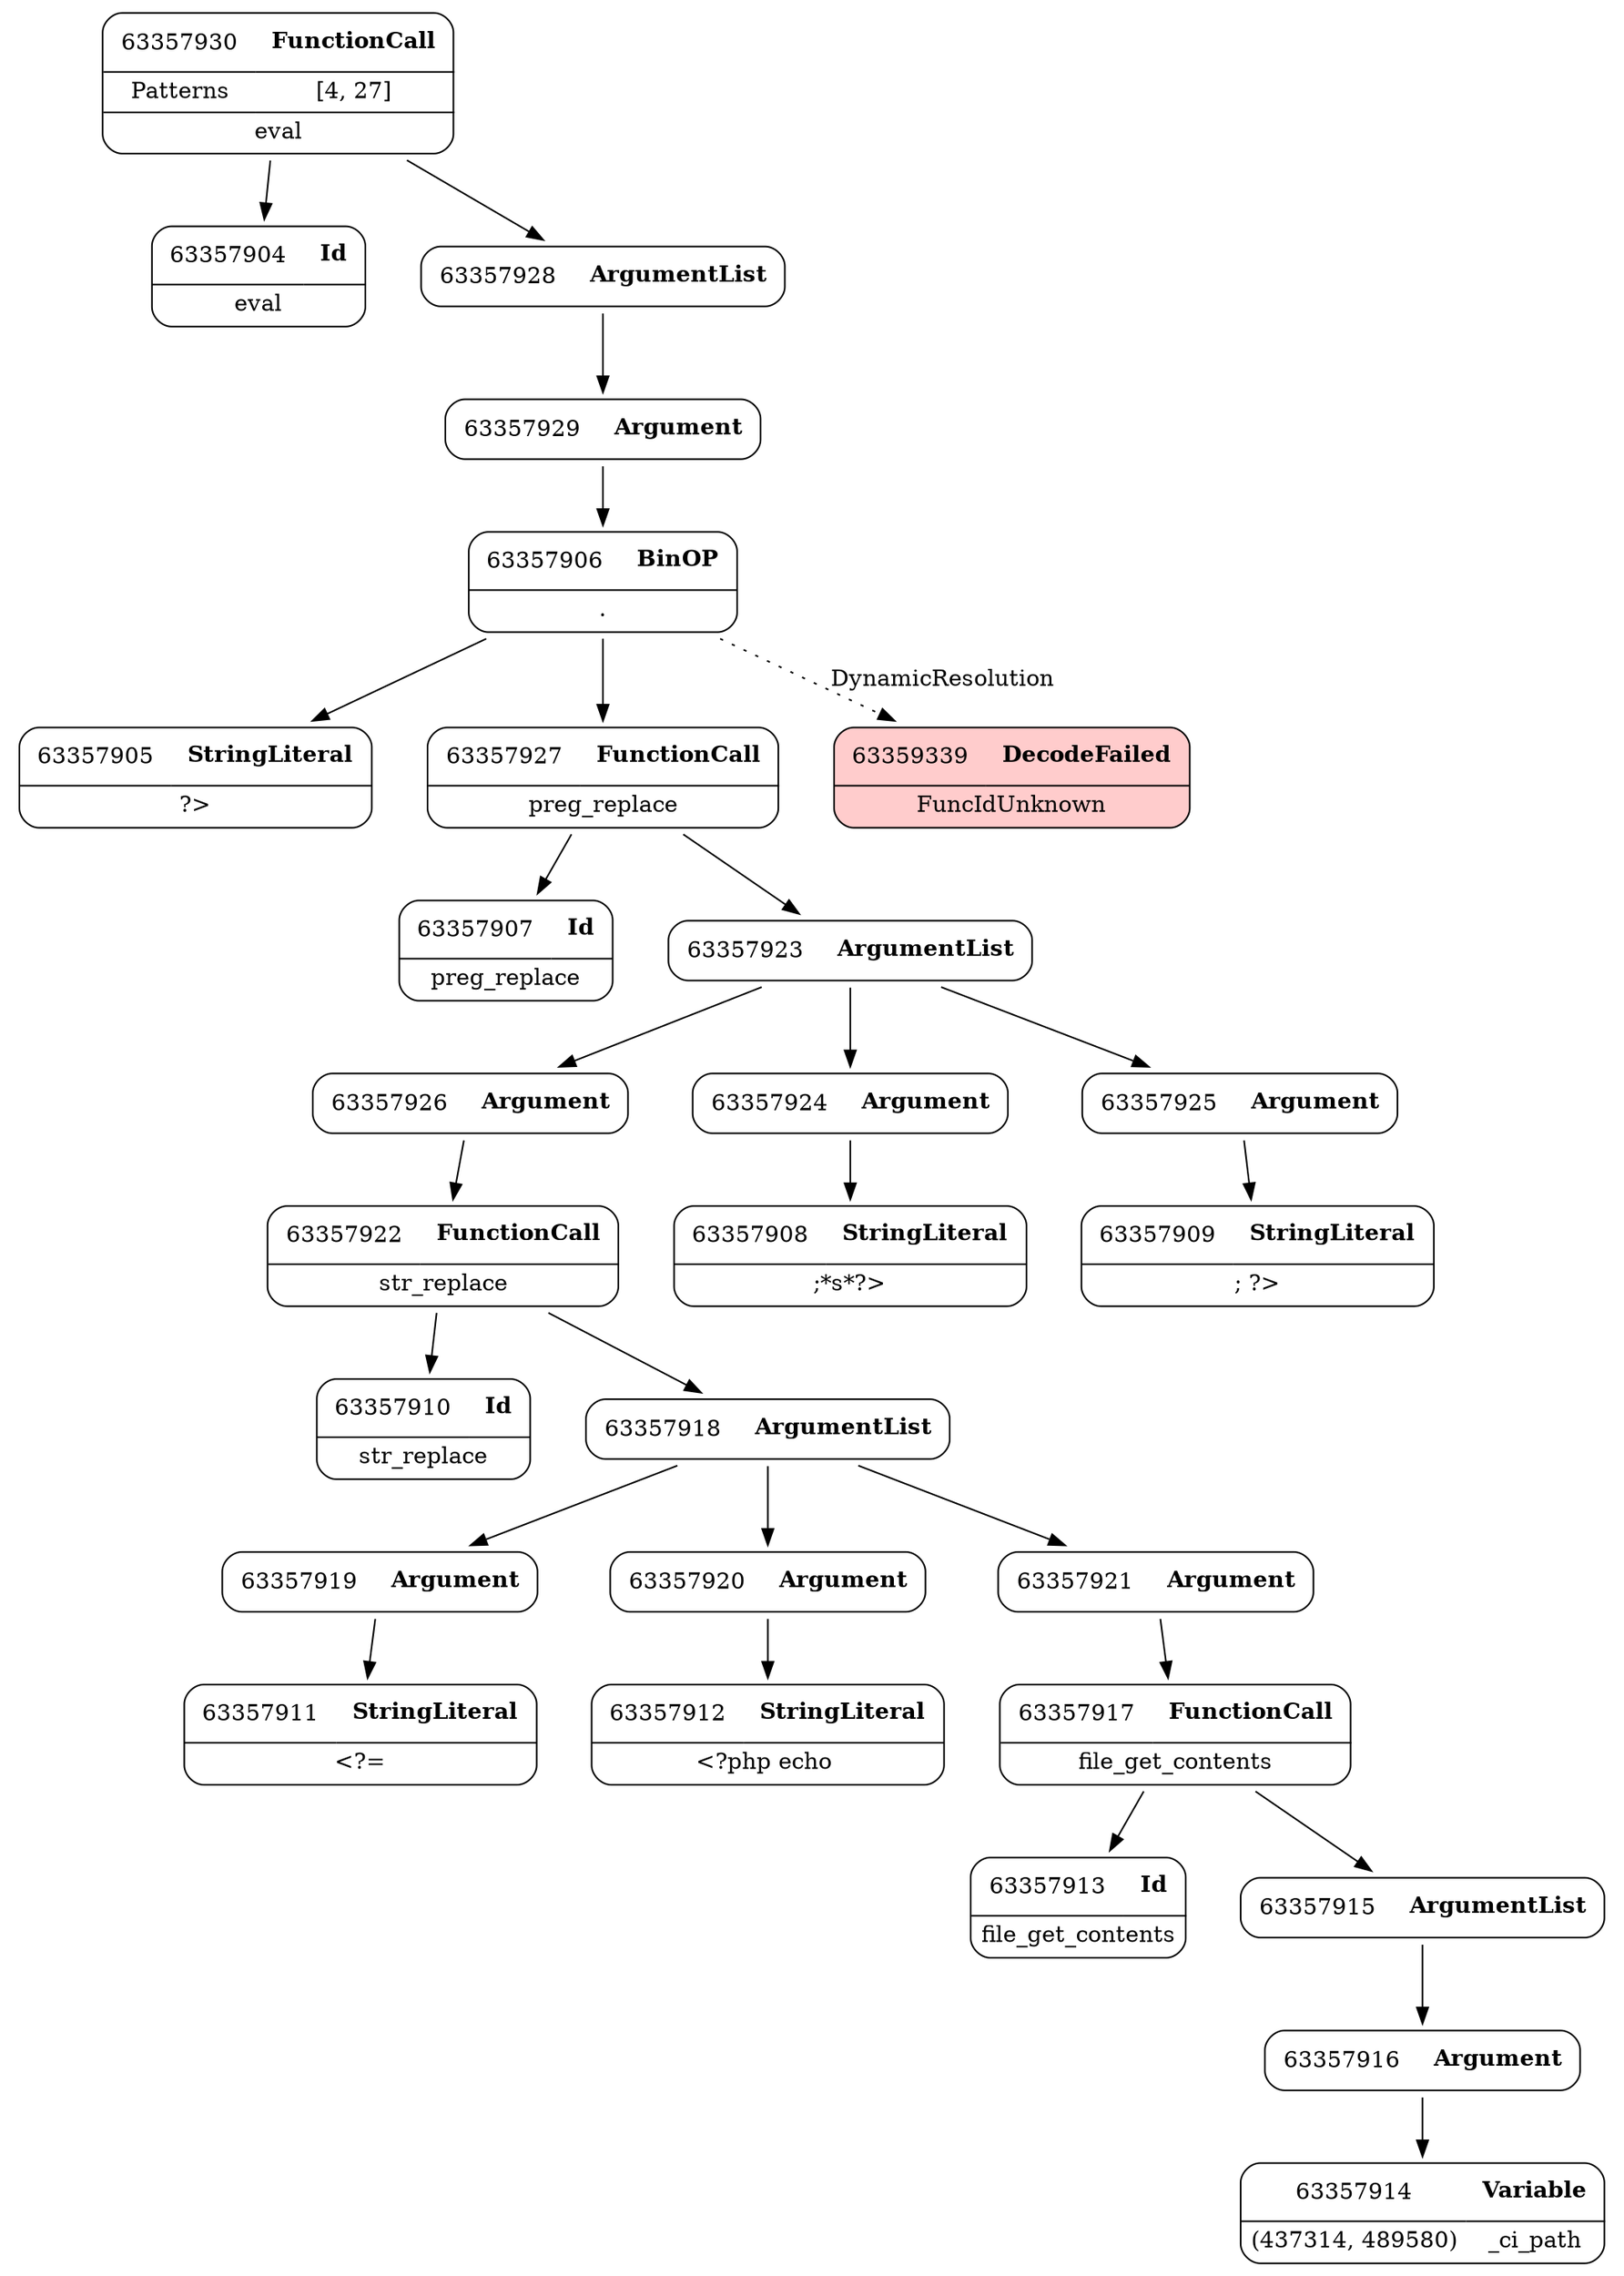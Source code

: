 digraph ast {
node [shape=none];
63357910 [label=<<TABLE border='1' cellspacing='0' cellpadding='10' style='rounded' ><TR><TD border='0'>63357910</TD><TD border='0'><B>Id</B></TD></TR><HR/><TR><TD border='0' cellpadding='5' colspan='2'>str_replace</TD></TR></TABLE>>];
63357911 [label=<<TABLE border='1' cellspacing='0' cellpadding='10' style='rounded' ><TR><TD border='0'>63357911</TD><TD border='0'><B>StringLiteral</B></TD></TR><HR/><TR><TD border='0' cellpadding='5' colspan='2'>&lt;?=</TD></TR></TABLE>>];
63357908 [label=<<TABLE border='1' cellspacing='0' cellpadding='10' style='rounded' ><TR><TD border='0'>63357908</TD><TD border='0'><B>StringLiteral</B></TD></TR><HR/><TR><TD border='0' cellpadding='5' colspan='2'>;*s*?&gt;</TD></TR></TABLE>>];
63357909 [label=<<TABLE border='1' cellspacing='0' cellpadding='10' style='rounded' ><TR><TD border='0'>63357909</TD><TD border='0'><B>StringLiteral</B></TD></TR><HR/><TR><TD border='0' cellpadding='5' colspan='2'>; ?&gt;</TD></TR></TABLE>>];
63357906 [label=<<TABLE border='1' cellspacing='0' cellpadding='10' style='rounded' ><TR><TD border='0'>63357906</TD><TD border='0'><B>BinOP</B></TD></TR><HR/><TR><TD border='0' cellpadding='5' colspan='2'>.</TD></TR></TABLE>>];
63357906 -> 63357905 [weight=2];
63357906 -> 63357927 [weight=2];
63357906 -> 63359339 [style=dotted,label=DynamicResolution];
63357907 [label=<<TABLE border='1' cellspacing='0' cellpadding='10' style='rounded' ><TR><TD border='0'>63357907</TD><TD border='0'><B>Id</B></TD></TR><HR/><TR><TD border='0' cellpadding='5' colspan='2'>preg_replace</TD></TR></TABLE>>];
63357904 [label=<<TABLE border='1' cellspacing='0' cellpadding='10' style='rounded' ><TR><TD border='0'>63357904</TD><TD border='0'><B>Id</B></TD></TR><HR/><TR><TD border='0' cellpadding='5' colspan='2'>eval</TD></TR></TABLE>>];
63357905 [label=<<TABLE border='1' cellspacing='0' cellpadding='10' style='rounded' ><TR><TD border='0'>63357905</TD><TD border='0'><B>StringLiteral</B></TD></TR><HR/><TR><TD border='0' cellpadding='5' colspan='2'>?&gt;</TD></TR></TABLE>>];
63357918 [label=<<TABLE border='1' cellspacing='0' cellpadding='10' style='rounded' ><TR><TD border='0'>63357918</TD><TD border='0'><B>ArgumentList</B></TD></TR></TABLE>>];
63357918 -> 63357919 [weight=2];
63357918 -> 63357920 [weight=2];
63357918 -> 63357921 [weight=2];
63357919 [label=<<TABLE border='1' cellspacing='0' cellpadding='10' style='rounded' ><TR><TD border='0'>63357919</TD><TD border='0'><B>Argument</B></TD></TR></TABLE>>];
63357919 -> 63357911 [weight=2];
63357916 [label=<<TABLE border='1' cellspacing='0' cellpadding='10' style='rounded' ><TR><TD border='0'>63357916</TD><TD border='0'><B>Argument</B></TD></TR></TABLE>>];
63357916 -> 63357914 [weight=2];
63357917 [label=<<TABLE border='1' cellspacing='0' cellpadding='10' style='rounded' ><TR><TD border='0'>63357917</TD><TD border='0'><B>FunctionCall</B></TD></TR><HR/><TR><TD border='0' cellpadding='5' colspan='2'>file_get_contents</TD></TR></TABLE>>];
63357917 -> 63357913 [weight=2];
63357917 -> 63357915 [weight=2];
63357914 [label=<<TABLE border='1' cellspacing='0' cellpadding='10' style='rounded' ><TR><TD border='0'>63357914</TD><TD border='0'><B>Variable</B></TD></TR><HR/><TR><TD border='0' cellpadding='5'>(437314, 489580)</TD><TD border='0' cellpadding='5'>_ci_path</TD></TR></TABLE>>];
63357915 [label=<<TABLE border='1' cellspacing='0' cellpadding='10' style='rounded' ><TR><TD border='0'>63357915</TD><TD border='0'><B>ArgumentList</B></TD></TR></TABLE>>];
63357915 -> 63357916 [weight=2];
63357912 [label=<<TABLE border='1' cellspacing='0' cellpadding='10' style='rounded' ><TR><TD border='0'>63357912</TD><TD border='0'><B>StringLiteral</B></TD></TR><HR/><TR><TD border='0' cellpadding='5' colspan='2'>&lt;?php echo </TD></TR></TABLE>>];
63357913 [label=<<TABLE border='1' cellspacing='0' cellpadding='10' style='rounded' ><TR><TD border='0'>63357913</TD><TD border='0'><B>Id</B></TD></TR><HR/><TR><TD border='0' cellpadding='5' colspan='2'>file_get_contents</TD></TR></TABLE>>];
63357926 [label=<<TABLE border='1' cellspacing='0' cellpadding='10' style='rounded' ><TR><TD border='0'>63357926</TD><TD border='0'><B>Argument</B></TD></TR></TABLE>>];
63357926 -> 63357922 [weight=2];
63357927 [label=<<TABLE border='1' cellspacing='0' cellpadding='10' style='rounded' ><TR><TD border='0'>63357927</TD><TD border='0'><B>FunctionCall</B></TD></TR><HR/><TR><TD border='0' cellpadding='5' colspan='2'>preg_replace</TD></TR></TABLE>>];
63357927 -> 63357907 [weight=2];
63357927 -> 63357923 [weight=2];
63357924 [label=<<TABLE border='1' cellspacing='0' cellpadding='10' style='rounded' ><TR><TD border='0'>63357924</TD><TD border='0'><B>Argument</B></TD></TR></TABLE>>];
63357924 -> 63357908 [weight=2];
63357925 [label=<<TABLE border='1' cellspacing='0' cellpadding='10' style='rounded' ><TR><TD border='0'>63357925</TD><TD border='0'><B>Argument</B></TD></TR></TABLE>>];
63357925 -> 63357909 [weight=2];
63357922 [label=<<TABLE border='1' cellspacing='0' cellpadding='10' style='rounded' ><TR><TD border='0'>63357922</TD><TD border='0'><B>FunctionCall</B></TD></TR><HR/><TR><TD border='0' cellpadding='5' colspan='2'>str_replace</TD></TR></TABLE>>];
63357922 -> 63357910 [weight=2];
63357922 -> 63357918 [weight=2];
63357923 [label=<<TABLE border='1' cellspacing='0' cellpadding='10' style='rounded' ><TR><TD border='0'>63357923</TD><TD border='0'><B>ArgumentList</B></TD></TR></TABLE>>];
63357923 -> 63357924 [weight=2];
63357923 -> 63357925 [weight=2];
63357923 -> 63357926 [weight=2];
63357920 [label=<<TABLE border='1' cellspacing='0' cellpadding='10' style='rounded' ><TR><TD border='0'>63357920</TD><TD border='0'><B>Argument</B></TD></TR></TABLE>>];
63357920 -> 63357912 [weight=2];
63357921 [label=<<TABLE border='1' cellspacing='0' cellpadding='10' style='rounded' ><TR><TD border='0'>63357921</TD><TD border='0'><B>Argument</B></TD></TR></TABLE>>];
63357921 -> 63357917 [weight=2];
63357930 [label=<<TABLE border='1' cellspacing='0' cellpadding='10' style='rounded' ><TR><TD border='0'>63357930</TD><TD border='0'><B>FunctionCall</B></TD></TR><HR/><TR><TD border='0' cellpadding='5'>Patterns</TD><TD border='0' cellpadding='5'>[4, 27]</TD></TR><HR/><TR><TD border='0' cellpadding='5' colspan='2'>eval</TD></TR></TABLE>>];
63357930 -> 63357904 [weight=2];
63357930 -> 63357928 [weight=2];
63359339 [label=<<TABLE border='1' cellspacing='0' cellpadding='10' style='rounded' bgcolor='#FFCCCC' ><TR><TD border='0'>63359339</TD><TD border='0'><B>DecodeFailed</B></TD></TR><HR/><TR><TD border='0' cellpadding='5' colspan='2'>FuncIdUnknown</TD></TR></TABLE>>];
63357928 [label=<<TABLE border='1' cellspacing='0' cellpadding='10' style='rounded' ><TR><TD border='0'>63357928</TD><TD border='0'><B>ArgumentList</B></TD></TR></TABLE>>];
63357928 -> 63357929 [weight=2];
63357929 [label=<<TABLE border='1' cellspacing='0' cellpadding='10' style='rounded' ><TR><TD border='0'>63357929</TD><TD border='0'><B>Argument</B></TD></TR></TABLE>>];
63357929 -> 63357906 [weight=2];
}
